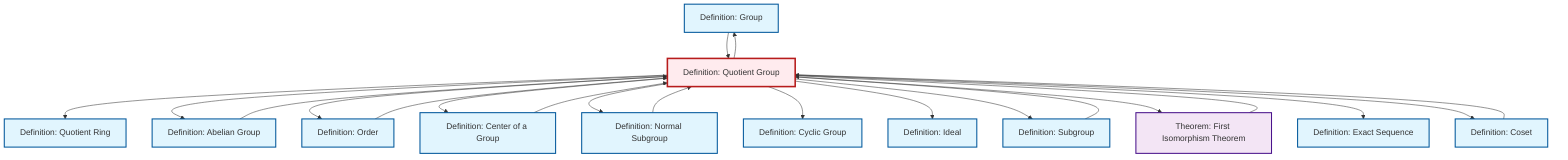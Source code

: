 graph TD
    classDef definition fill:#e1f5fe,stroke:#01579b,stroke-width:2px
    classDef theorem fill:#f3e5f5,stroke:#4a148c,stroke-width:2px
    classDef axiom fill:#fff3e0,stroke:#e65100,stroke-width:2px
    classDef example fill:#e8f5e9,stroke:#1b5e20,stroke-width:2px
    classDef current fill:#ffebee,stroke:#b71c1c,stroke-width:3px
    def-group["Definition: Group"]:::definition
    def-abelian-group["Definition: Abelian Group"]:::definition
    def-center-of-group["Definition: Center of a Group"]:::definition
    def-normal-subgroup["Definition: Normal Subgroup"]:::definition
    def-subgroup["Definition: Subgroup"]:::definition
    thm-first-isomorphism["Theorem: First Isomorphism Theorem"]:::theorem
    def-ideal["Definition: Ideal"]:::definition
    def-exact-sequence["Definition: Exact Sequence"]:::definition
    def-quotient-group["Definition: Quotient Group"]:::definition
    def-coset["Definition: Coset"]:::definition
    def-quotient-ring["Definition: Quotient Ring"]:::definition
    def-order["Definition: Order"]:::definition
    def-cyclic-group["Definition: Cyclic Group"]:::definition
    def-quotient-group --> def-quotient-ring
    def-quotient-group --> def-abelian-group
    def-center-of-group --> def-quotient-group
    def-quotient-group --> def-group
    def-quotient-group --> def-order
    def-normal-subgroup --> def-quotient-group
    def-quotient-group --> def-center-of-group
    def-abelian-group --> def-quotient-group
    def-quotient-group --> def-normal-subgroup
    def-coset --> def-quotient-group
    def-quotient-group --> def-cyclic-group
    def-quotient-group --> def-ideal
    def-subgroup --> def-quotient-group
    def-order --> def-quotient-group
    def-group --> def-quotient-group
    def-quotient-group --> def-subgroup
    def-quotient-group --> thm-first-isomorphism
    def-quotient-group --> def-exact-sequence
    thm-first-isomorphism --> def-quotient-group
    def-quotient-group --> def-coset
    class def-quotient-group current